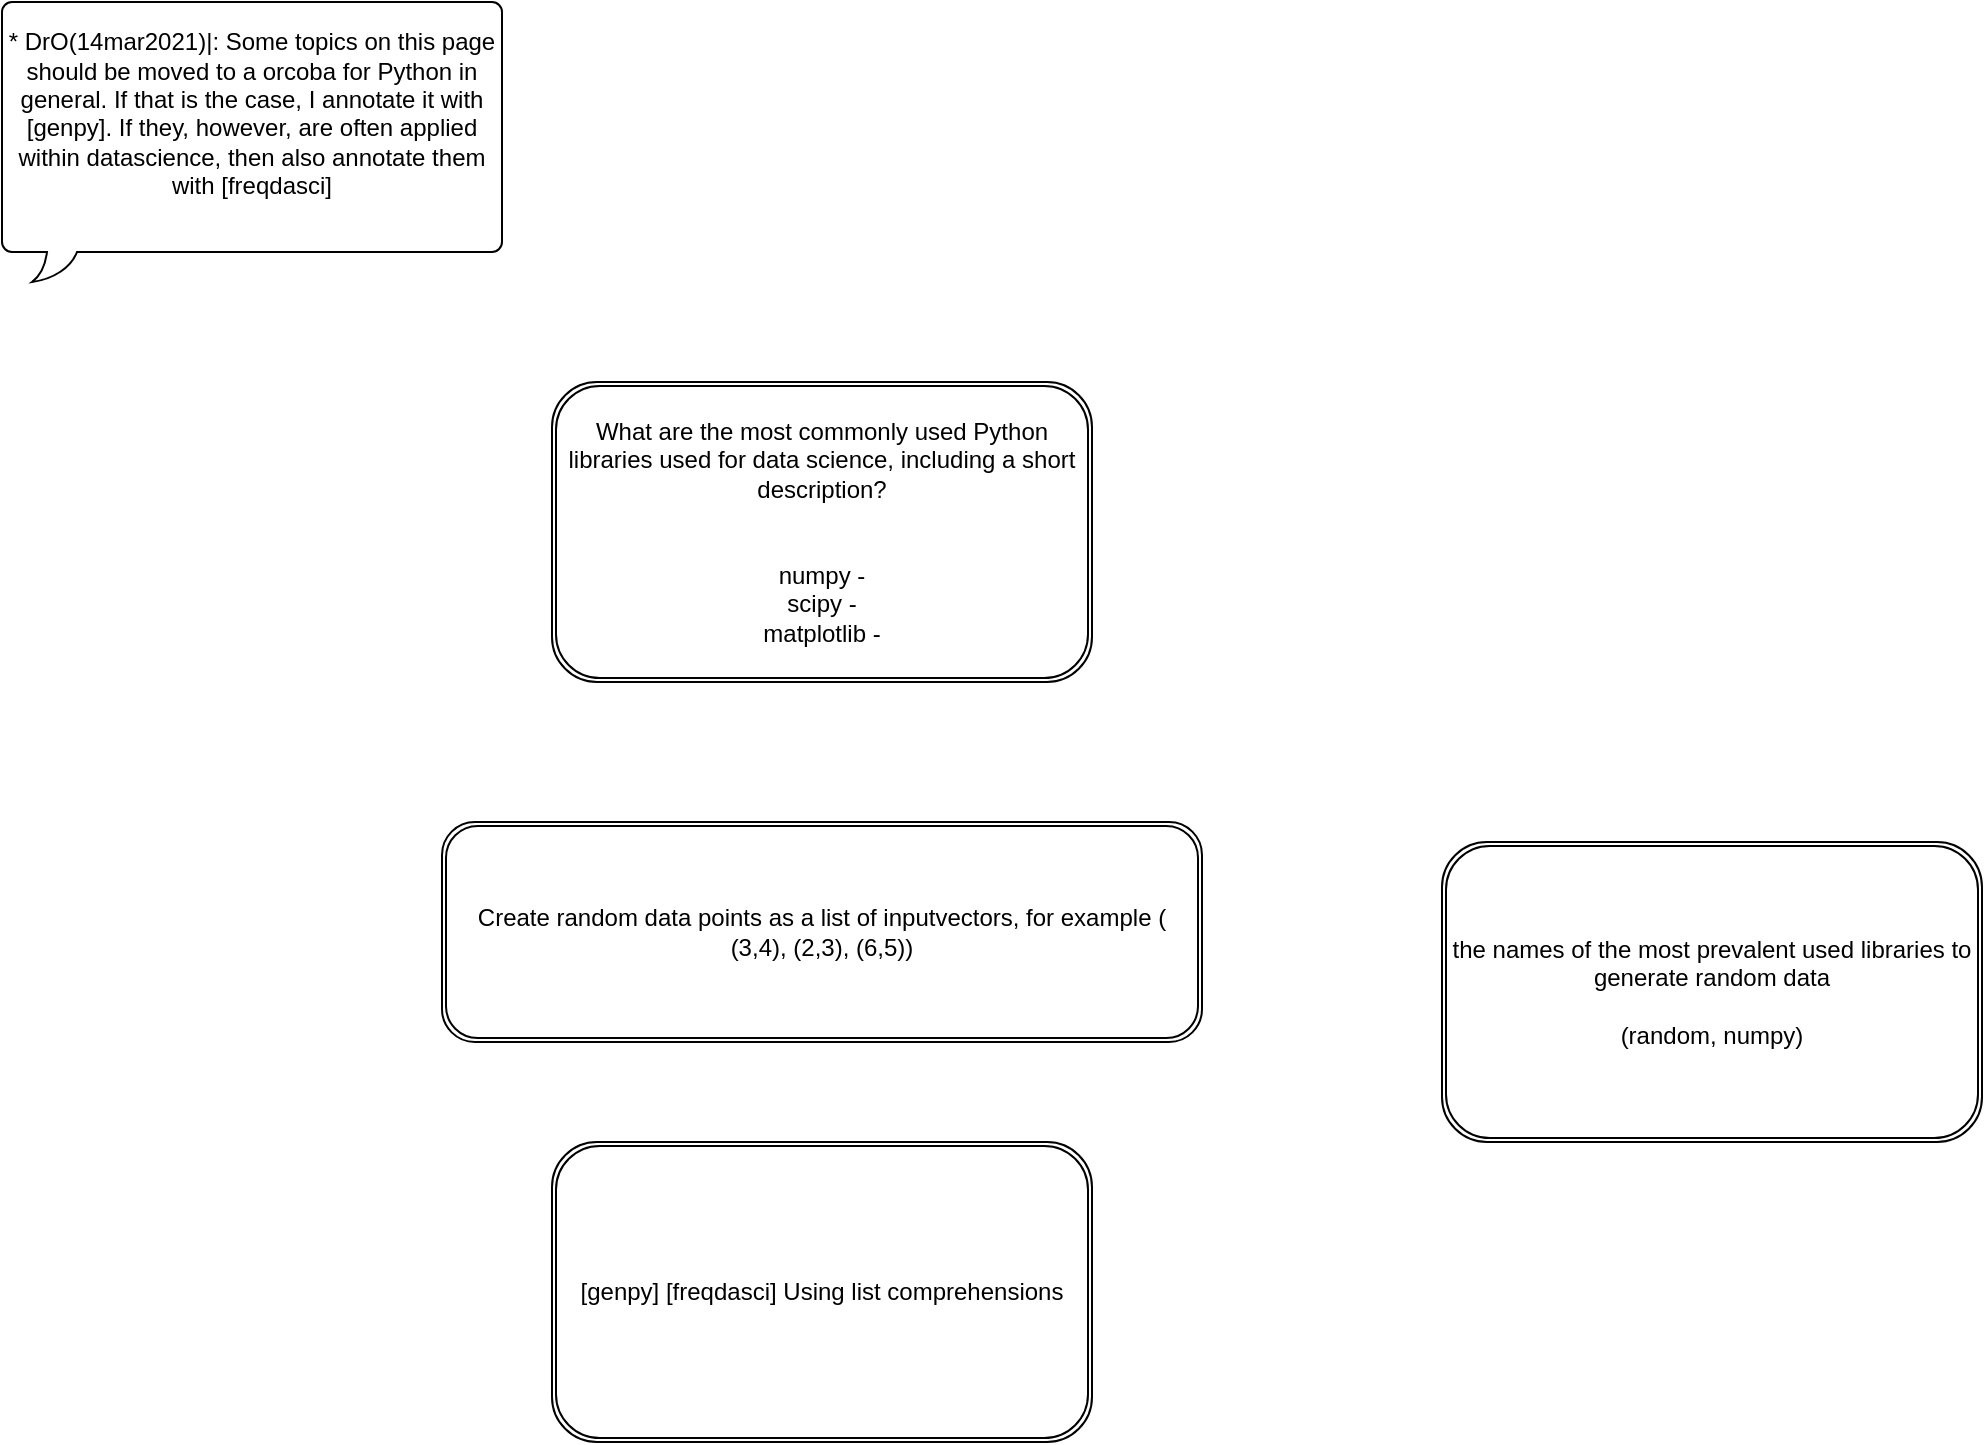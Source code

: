 <mxfile version="14.5.10" type="device" pages="3"><diagram id="vzYxw4dnpZEfLGciaIJf" name="orcoba-structure"><mxGraphModel dx="116" dy="574" grid="1" gridSize="10" guides="1" tooltips="1" connect="1" arrows="1" fold="1" page="1" pageScale="1" pageWidth="850" pageHeight="1100" math="0" shadow="0"><root><mxCell id="0"/><mxCell id="1" parent="0"/><mxCell id="Bf8M3iGtOyfIUvAJd22v-2" value="&lt;div&gt;What are the most commonly used Python libraries used for data science, including a short description?&lt;/div&gt;&lt;div&gt;&lt;br&gt;&lt;/div&gt;&lt;div&gt;&lt;br&gt;&lt;/div&gt;&lt;div&gt;numpy -&lt;/div&gt;&lt;div&gt;scipy -&lt;/div&gt;&lt;div&gt;matplotlib -&lt;br&gt;&lt;/div&gt;" style="shape=ext;double=1;rounded=1;whiteSpace=wrap;html=1;" parent="1" vertex="1"><mxGeometry x="1125" y="210" width="270" height="150" as="geometry"/></mxCell><mxCell id="3z3SlSBflSGUkLQfkt8a-1" value="Create random data points as a list of inputvectors, for example ( (3,4), (2,3), (6,5))" style="shape=ext;double=1;rounded=1;whiteSpace=wrap;html=1;" parent="1" vertex="1"><mxGeometry x="1070" y="430" width="380" height="110" as="geometry"/></mxCell><mxCell id="3z3SlSBflSGUkLQfkt8a-3" value="[genpy] [freqdasci] Using list comprehensions" style="shape=ext;double=1;rounded=1;whiteSpace=wrap;html=1;" parent="1" vertex="1"><mxGeometry x="1125" y="590" width="270" height="150" as="geometry"/></mxCell><mxCell id="3z3SlSBflSGUkLQfkt8a-4" value="&lt;div&gt;* DrO(14mar2021)|: Some topics on this page should be moved to a orcoba for Python in general. If that is the case, I annotate it with [genpy]. If they, however, are often applied within datascience, then also annotate them with [freqdasci]&lt;br&gt;&lt;/div&gt;&lt;div&gt;&lt;br&gt; &lt;/div&gt;" style="whiteSpace=wrap;html=1;shape=mxgraph.basic.roundRectCallout;dx=30;dy=15;size=5;boundedLbl=1;" parent="1" vertex="1"><mxGeometry x="850" y="20" width="250" height="140" as="geometry"/></mxCell><mxCell id="mc2XOxkhLAHbTLra3VB0-1" value="&lt;div&gt;the names of the most prevalent used libraries to generate random data&lt;/div&gt;&lt;div&gt;&lt;br&gt;&lt;/div&gt;&lt;div&gt;(random, numpy)&lt;br&gt;&lt;/div&gt;" style="shape=ext;double=1;rounded=1;whiteSpace=wrap;html=1;" parent="1" vertex="1"><mxGeometry x="1570" y="440" width="270" height="150" as="geometry"/></mxCell></root></mxGraphModel></diagram><diagram id="6m02TUqncof2KXHIojj8" name="domain-eerg general python"><mxGraphModel dx="1816" dy="574" grid="1" gridSize="10" guides="1" tooltips="1" connect="1" arrows="1" fold="1" page="1" pageScale="1" pageWidth="850" pageHeight="1100" math="0" shadow="0"><root><mxCell id="OHGGp8P3UAjDlENzl9Gc-0"/><mxCell id="OHGGp8P3UAjDlENzl9Gc-1" parent="OHGGp8P3UAjDlENzl9Gc-0"/><mxCell id="FcTErvOMet3FpU2NF0yh-0" value="With import mod1, you import the module name of mod1 only into the symbol table of the importing module, not the functions contained in it." style="ellipse;shape=doubleEllipse;whiteSpace=wrap;html=1;aspect=fixed;" parent="OHGGp8P3UAjDlENzl9Gc-1" vertex="1"><mxGeometry x="110" y="270" width="350" height="210" as="geometry"/></mxCell><mxCell id="FcTErvOMet3FpU2NF0yh-1" value="&lt;div&gt;Symbol table of a module&lt;/div&gt;" style="ellipse;shape=doubleEllipse;whiteSpace=wrap;html=1;aspect=fixed;" parent="OHGGp8P3UAjDlENzl9Gc-1" vertex="1"><mxGeometry x="-20" y="20" width="316.67" height="190" as="geometry"/></mxCell><mxCell id="FcTErvOMet3FpU2NF0yh-2" value="&lt;div&gt;Symbol table of module is &quot;kind of&quot; the namespace of a module&lt;/div&gt;" style="ellipse;shape=doubleEllipse;whiteSpace=wrap;html=1;aspect=fixed;" parent="OHGGp8P3UAjDlENzl9Gc-1" vertex="1"><mxGeometry x="390" width="316.67" height="190" as="geometry"/></mxCell><mxCell id="FcTErvOMet3FpU2NF0yh-3" value="Difference with Scala: imports import the content of a package directly into the namespace of the calling code. import package._" style="ellipse;shape=doubleEllipse;whiteSpace=wrap;html=1;aspect=fixed;" parent="OHGGp8P3UAjDlENzl9Gc-1" vertex="1"><mxGeometry x="570" y="270" width="316.67" height="190" as="geometry"/></mxCell><mxCell id="t7rLAUSmFua7l_z6RQ9O-0" value="confuser: import a.b.c requires you to call functions etc. with a.b.c...., only using c is not enough." style="ellipse;shape=doubleEllipse;whiteSpace=wrap;html=1;aspect=fixed;" vertex="1" parent="OHGGp8P3UAjDlENzl9Gc-1"><mxGeometry x="30" y="570" width="316.67" height="190" as="geometry"/></mxCell></root></mxGraphModel></diagram><diagram id="fpr3z89HCHIVAFc_JHP2" name="domain-eerg ds python"><mxGraphModel dx="966" dy="574" grid="1" gridSize="10" guides="1" tooltips="1" connect="1" arrows="1" fold="1" page="1" pageScale="1" pageWidth="827" pageHeight="1169" math="0" shadow="0"><root><mxCell id="tP9FIEQ7r-ENasMrqupR-0"/><mxCell id="tP9FIEQ7r-ENasMrqupR-1" parent="tP9FIEQ7r-ENasMrqupR-0"/></root></mxGraphModel></diagram></mxfile>
